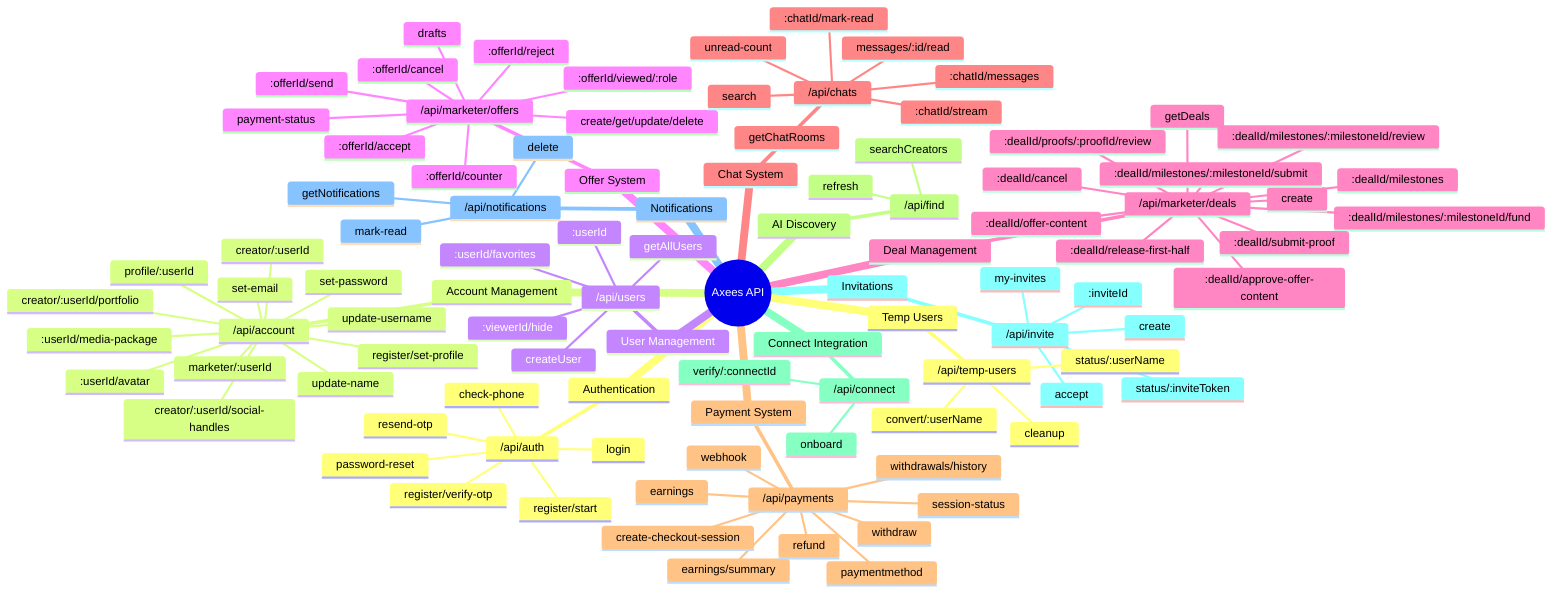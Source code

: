 mindmap
  root((Axees API))
    Authentication
      /api/auth
        login
        register/start
        register/verify-otp
        check-phone
        password-reset
        resend-otp
    Account Management
      /api/account
        register/set-profile
        update-name
        update-username
        set-email
        set-password
        profile/:userId
        :userId/avatar
        :userId/media-package
        creator/:userId
        marketer/:userId
        creator/:userId/social-handles
        creator/:userId/portfolio
    User Management
      /api/users
        getAllUsers
        createUser
        :userId
        :userId/favorites
        :viewerId/hide
    Offer System
      /api/marketer/offers
        payment-status
        create/get/update/delete
        :offerId/send
        :offerId/counter
        :offerId/accept
        :offerId/reject
        :offerId/cancel
        drafts
        :offerId/viewed/:role
    Deal Management
      /api/marketer/deals
        create
        getDeals
        :dealId/milestones
        :dealId/milestones/:milestoneId/fund
        :dealId/milestones/:milestoneId/submit
        :dealId/milestones/:milestoneId/review
        :dealId/offer-content
        :dealId/approve-offer-content
        :dealId/submit-proof
        :dealId/proofs/:proofId/review
        :dealId/release-first-half
        :dealId/cancel
    Chat System
      /api/chats
        getChatRooms
        :chatId/messages
        :chatId/stream
        :chatId/mark-read
        messages/:id/read
        search
        unread-count
    Payment System
      /api/payments
        create-checkout-session
        session-status
        paymentmethod
        withdraw
        withdrawals/history
        earnings
        earnings/summary
        refund
        webhook
    AI Discovery
      /api/find
        searchCreators
        refresh
    Connect Integration
      /api/connect
        onboard
        verify/:connectId
    Invitations
      /api/invite
        create
        my-invites
        status/:inviteToken
        accept
        :inviteId
    Notifications
      /api/notifications
        getNotifications
        mark-read
        delete
    Temp Users
      /api/temp-users
        convert/:userName
        status/:userName
        cleanup